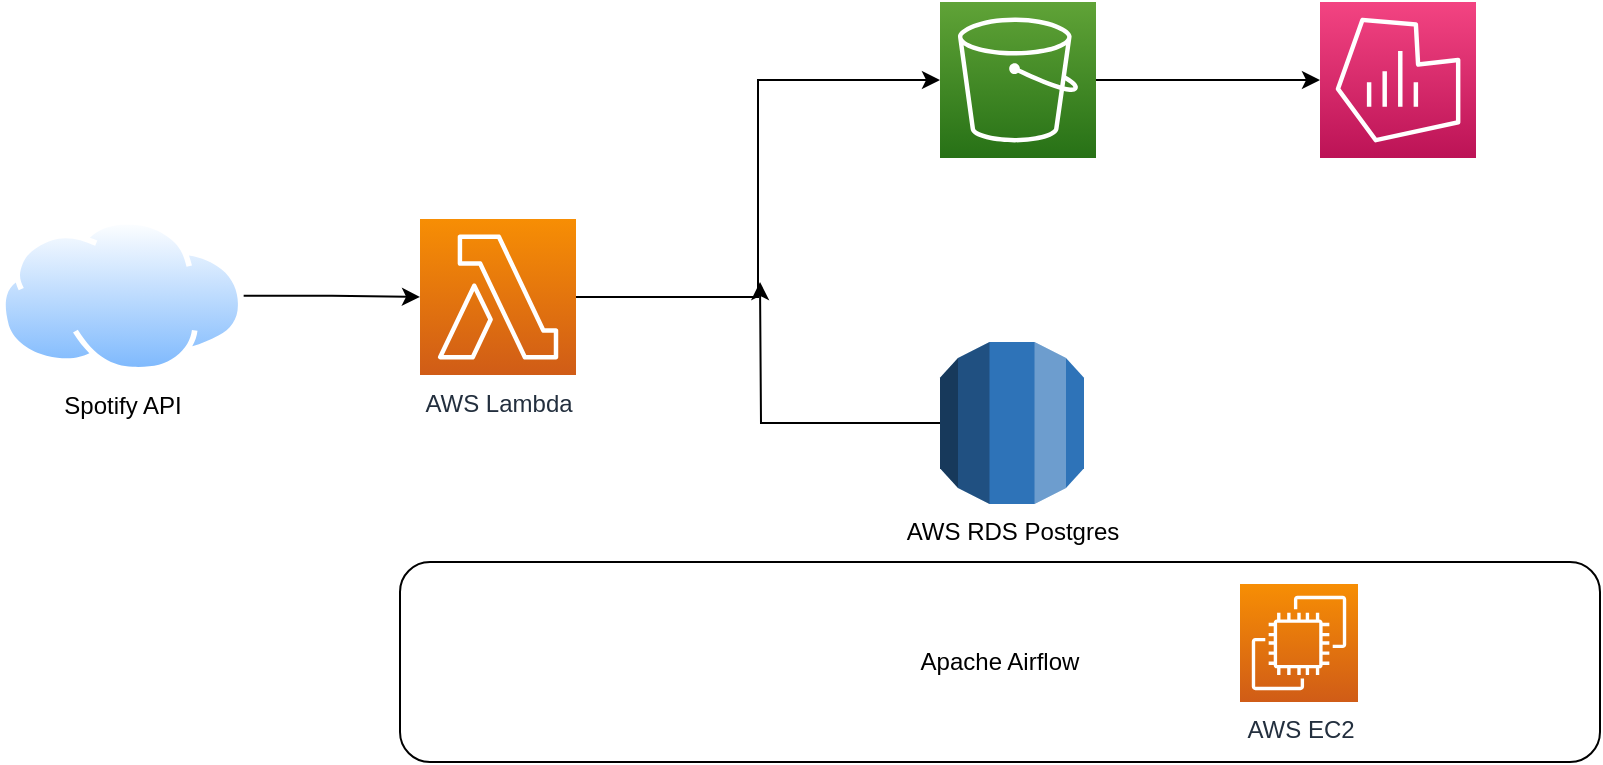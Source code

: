 <mxfile version="19.0.3" type="device"><diagram id="l8wRV1jdvAdR6sFT8Ubx" name="Page-1"><mxGraphModel dx="1102" dy="698" grid="1" gridSize="10" guides="1" tooltips="1" connect="1" arrows="1" fold="1" page="1" pageScale="1" pageWidth="827" pageHeight="1169" math="0" shadow="0"><root><mxCell id="0"/><mxCell id="1" parent="0"/><mxCell id="g-99eMa17cv-JF2nct30-4" value="Spotify API" style="aspect=fixed;perimeter=ellipsePerimeter;html=1;align=center;shadow=0;dashed=0;spacingTop=3;image;image=img/lib/active_directory/internet_cloud.svg;" parent="1" vertex="1"><mxGeometry y="318.5" width="121.83" height="76.75" as="geometry"/></mxCell><mxCell id="g-99eMa17cv-JF2nct30-2" value="AWS Lambda" style="sketch=0;points=[[0,0,0],[0.25,0,0],[0.5,0,0],[0.75,0,0],[1,0,0],[0,1,0],[0.25,1,0],[0.5,1,0],[0.75,1,0],[1,1,0],[0,0.25,0],[0,0.5,0],[0,0.75,0],[1,0.25,0],[1,0.5,0],[1,0.75,0]];outlineConnect=0;fontColor=#232F3E;gradientColor=#F78E04;gradientDirection=north;fillColor=#D05C17;strokeColor=#ffffff;dashed=0;verticalLabelPosition=bottom;verticalAlign=top;align=center;html=1;fontSize=12;fontStyle=0;aspect=fixed;shape=mxgraph.aws4.resourceIcon;resIcon=mxgraph.aws4.lambda;" parent="1" vertex="1"><mxGeometry x="210" y="318.5" width="78" height="78" as="geometry"/></mxCell><mxCell id="g-99eMa17cv-JF2nct30-13" style="edgeStyle=orthogonalEdgeStyle;rounded=0;orthogonalLoop=1;jettySize=auto;html=1;" parent="1" source="g-99eMa17cv-JF2nct30-3" edge="1"><mxGeometry relative="1" as="geometry"><mxPoint x="380" y="350" as="targetPoint"/></mxGeometry></mxCell><mxCell id="g-99eMa17cv-JF2nct30-3" value="AWS RDS Postgres" style="outlineConnect=0;dashed=0;verticalLabelPosition=bottom;verticalAlign=top;align=center;html=1;shape=mxgraph.aws3.rds;fillColor=#2E73B8;gradientColor=none;" parent="1" vertex="1"><mxGeometry x="470" y="380" width="72" height="81" as="geometry"/></mxCell><mxCell id="g-99eMa17cv-JF2nct30-5" style="edgeStyle=orthogonalEdgeStyle;rounded=0;orthogonalLoop=1;jettySize=auto;html=1;entryX=0;entryY=0.5;entryDx=0;entryDy=0;entryPerimeter=0;" parent="1" source="g-99eMa17cv-JF2nct30-4" target="g-99eMa17cv-JF2nct30-2" edge="1"><mxGeometry relative="1" as="geometry"/></mxCell><mxCell id="g-99eMa17cv-JF2nct30-9" value="" style="sketch=0;points=[[0,0,0],[0.25,0,0],[0.5,0,0],[0.75,0,0],[1,0,0],[0,1,0],[0.25,1,0],[0.5,1,0],[0.75,1,0],[1,1,0],[0,0.25,0],[0,0.5,0],[0,0.75,0],[1,0.25,0],[1,0.5,0],[1,0.75,0]];outlineConnect=0;fontColor=#232F3E;gradientColor=#60A337;gradientDirection=north;fillColor=#277116;strokeColor=#ffffff;dashed=0;verticalLabelPosition=bottom;verticalAlign=top;align=center;html=1;fontSize=12;fontStyle=0;aspect=fixed;shape=mxgraph.aws4.resourceIcon;resIcon=mxgraph.aws4.s3;" parent="1" vertex="1"><mxGeometry x="470" y="210" width="78" height="78" as="geometry"/></mxCell><mxCell id="g-99eMa17cv-JF2nct30-12" style="edgeStyle=orthogonalEdgeStyle;rounded=0;orthogonalLoop=1;jettySize=auto;html=1;entryX=0;entryY=0.5;entryDx=0;entryDy=0;entryPerimeter=0;" parent="1" source="g-99eMa17cv-JF2nct30-2" target="g-99eMa17cv-JF2nct30-9" edge="1"><mxGeometry relative="1" as="geometry"><mxPoint x="400" y="357.5" as="targetPoint"/></mxGeometry></mxCell><mxCell id="g-99eMa17cv-JF2nct30-14" value="" style="sketch=0;points=[[0,0,0],[0.25,0,0],[0.5,0,0],[0.75,0,0],[1,0,0],[0,1,0],[0.25,1,0],[0.5,1,0],[0.75,1,0],[1,1,0],[0,0.25,0],[0,0.5,0],[0,0.75,0],[1,0.25,0],[1,0.5,0],[1,0.75,0]];points=[[0,0,0],[0.25,0,0],[0.5,0,0],[0.75,0,0],[1,0,0],[0,1,0],[0.25,1,0],[0.5,1,0],[0.75,1,0],[1,1,0],[0,0.25,0],[0,0.5,0],[0,0.75,0],[1,0.25,0],[1,0.5,0],[1,0.75,0]];outlineConnect=0;fontColor=#232F3E;gradientColor=#F34482;gradientDirection=north;fillColor=#BC1356;strokeColor=#ffffff;dashed=0;verticalLabelPosition=bottom;verticalAlign=top;align=center;html=1;fontSize=12;fontStyle=0;aspect=fixed;shape=mxgraph.aws4.resourceIcon;resIcon=mxgraph.aws4.managed_service_for_grafana;" parent="1" vertex="1"><mxGeometry x="660" y="210" width="78" height="78" as="geometry"/></mxCell><mxCell id="g-99eMa17cv-JF2nct30-16" style="edgeStyle=orthogonalEdgeStyle;rounded=0;orthogonalLoop=1;jettySize=auto;html=1;entryX=0;entryY=0.5;entryDx=0;entryDy=0;entryPerimeter=0;" parent="1" source="g-99eMa17cv-JF2nct30-9" target="g-99eMa17cv-JF2nct30-14" edge="1"><mxGeometry relative="1" as="geometry"/></mxCell><mxCell id="g-99eMa17cv-JF2nct30-19" value="Apache Airflow" style="rounded=1;whiteSpace=wrap;html=1;" parent="1" vertex="1"><mxGeometry x="200" y="490" width="600" height="100" as="geometry"/></mxCell><mxCell id="kDTmFQDR-bIiZL3GHs79-1" value="AWS EC2" style="sketch=0;points=[[0,0,0],[0.25,0,0],[0.5,0,0],[0.75,0,0],[1,0,0],[0,1,0],[0.25,1,0],[0.5,1,0],[0.75,1,0],[1,1,0],[0,0.25,0],[0,0.5,0],[0,0.75,0],[1,0.25,0],[1,0.5,0],[1,0.75,0]];outlineConnect=0;fontColor=#232F3E;gradientColor=#F78E04;gradientDirection=north;fillColor=#D05C17;strokeColor=#ffffff;dashed=0;verticalLabelPosition=bottom;verticalAlign=top;align=center;html=1;fontSize=12;fontStyle=0;aspect=fixed;shape=mxgraph.aws4.resourceIcon;resIcon=mxgraph.aws4.ec2;" vertex="1" parent="1"><mxGeometry x="620" y="501" width="59" height="59" as="geometry"/></mxCell></root></mxGraphModel></diagram></mxfile>
